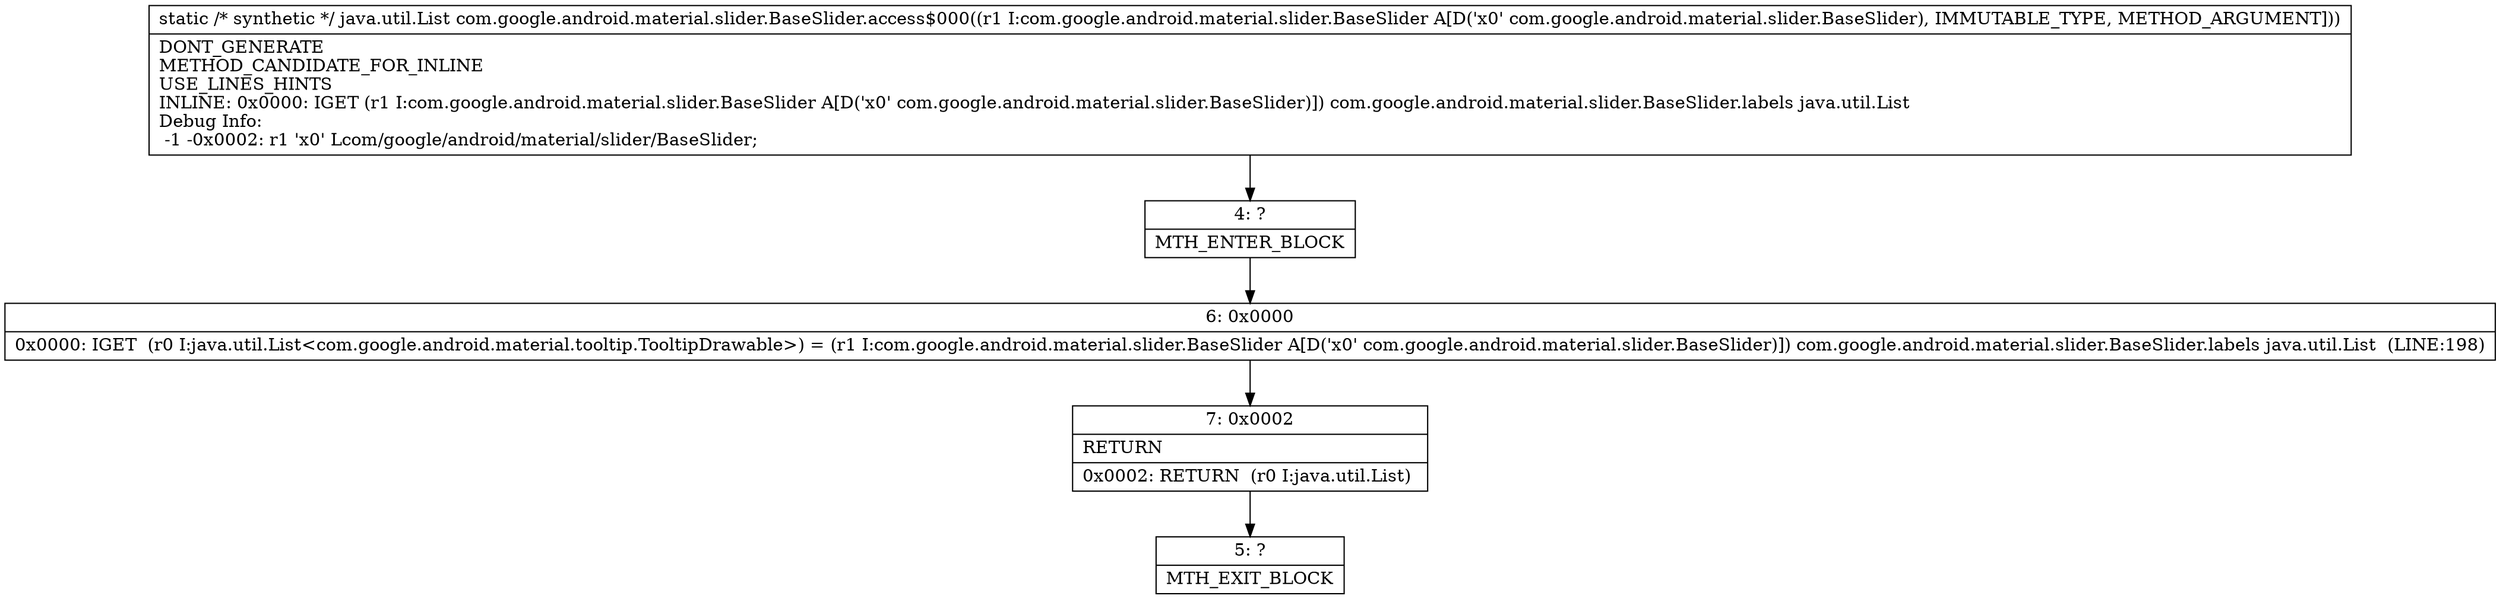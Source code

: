 digraph "CFG forcom.google.android.material.slider.BaseSlider.access$000(Lcom\/google\/android\/material\/slider\/BaseSlider;)Ljava\/util\/List;" {
Node_4 [shape=record,label="{4\:\ ?|MTH_ENTER_BLOCK\l}"];
Node_6 [shape=record,label="{6\:\ 0x0000|0x0000: IGET  (r0 I:java.util.List\<com.google.android.material.tooltip.TooltipDrawable\>) = (r1 I:com.google.android.material.slider.BaseSlider A[D('x0' com.google.android.material.slider.BaseSlider)]) com.google.android.material.slider.BaseSlider.labels java.util.List  (LINE:198)\l}"];
Node_7 [shape=record,label="{7\:\ 0x0002|RETURN\l|0x0002: RETURN  (r0 I:java.util.List) \l}"];
Node_5 [shape=record,label="{5\:\ ?|MTH_EXIT_BLOCK\l}"];
MethodNode[shape=record,label="{static \/* synthetic *\/ java.util.List com.google.android.material.slider.BaseSlider.access$000((r1 I:com.google.android.material.slider.BaseSlider A[D('x0' com.google.android.material.slider.BaseSlider), IMMUTABLE_TYPE, METHOD_ARGUMENT]))  | DONT_GENERATE\lMETHOD_CANDIDATE_FOR_INLINE\lUSE_LINES_HINTS\lINLINE: 0x0000: IGET  (r1 I:com.google.android.material.slider.BaseSlider A[D('x0' com.google.android.material.slider.BaseSlider)]) com.google.android.material.slider.BaseSlider.labels java.util.List\lDebug Info:\l  \-1 \-0x0002: r1 'x0' Lcom\/google\/android\/material\/slider\/BaseSlider;\l}"];
MethodNode -> Node_4;Node_4 -> Node_6;
Node_6 -> Node_7;
Node_7 -> Node_5;
}

